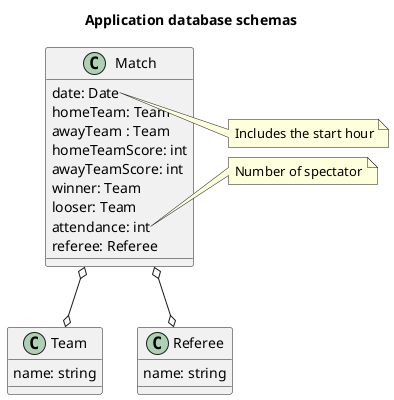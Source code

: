 @startuml

title
Application database schemas
end title

class Match {
    date: Date
    homeTeam: Team
    awayTeam : Team
    homeTeamScore: int
    awayTeamScore: int
    winner: Team
    looser: Team
    attendance: int
    referee: Referee
}
note right of Match::date
    Includes the start hour
end note
note right of Match::attendance
    Number of spectator
end note

class Team {
    name: string
}

class Referee {
    name: string
}

Match o--o Team
Match o--o Referee

@enduml